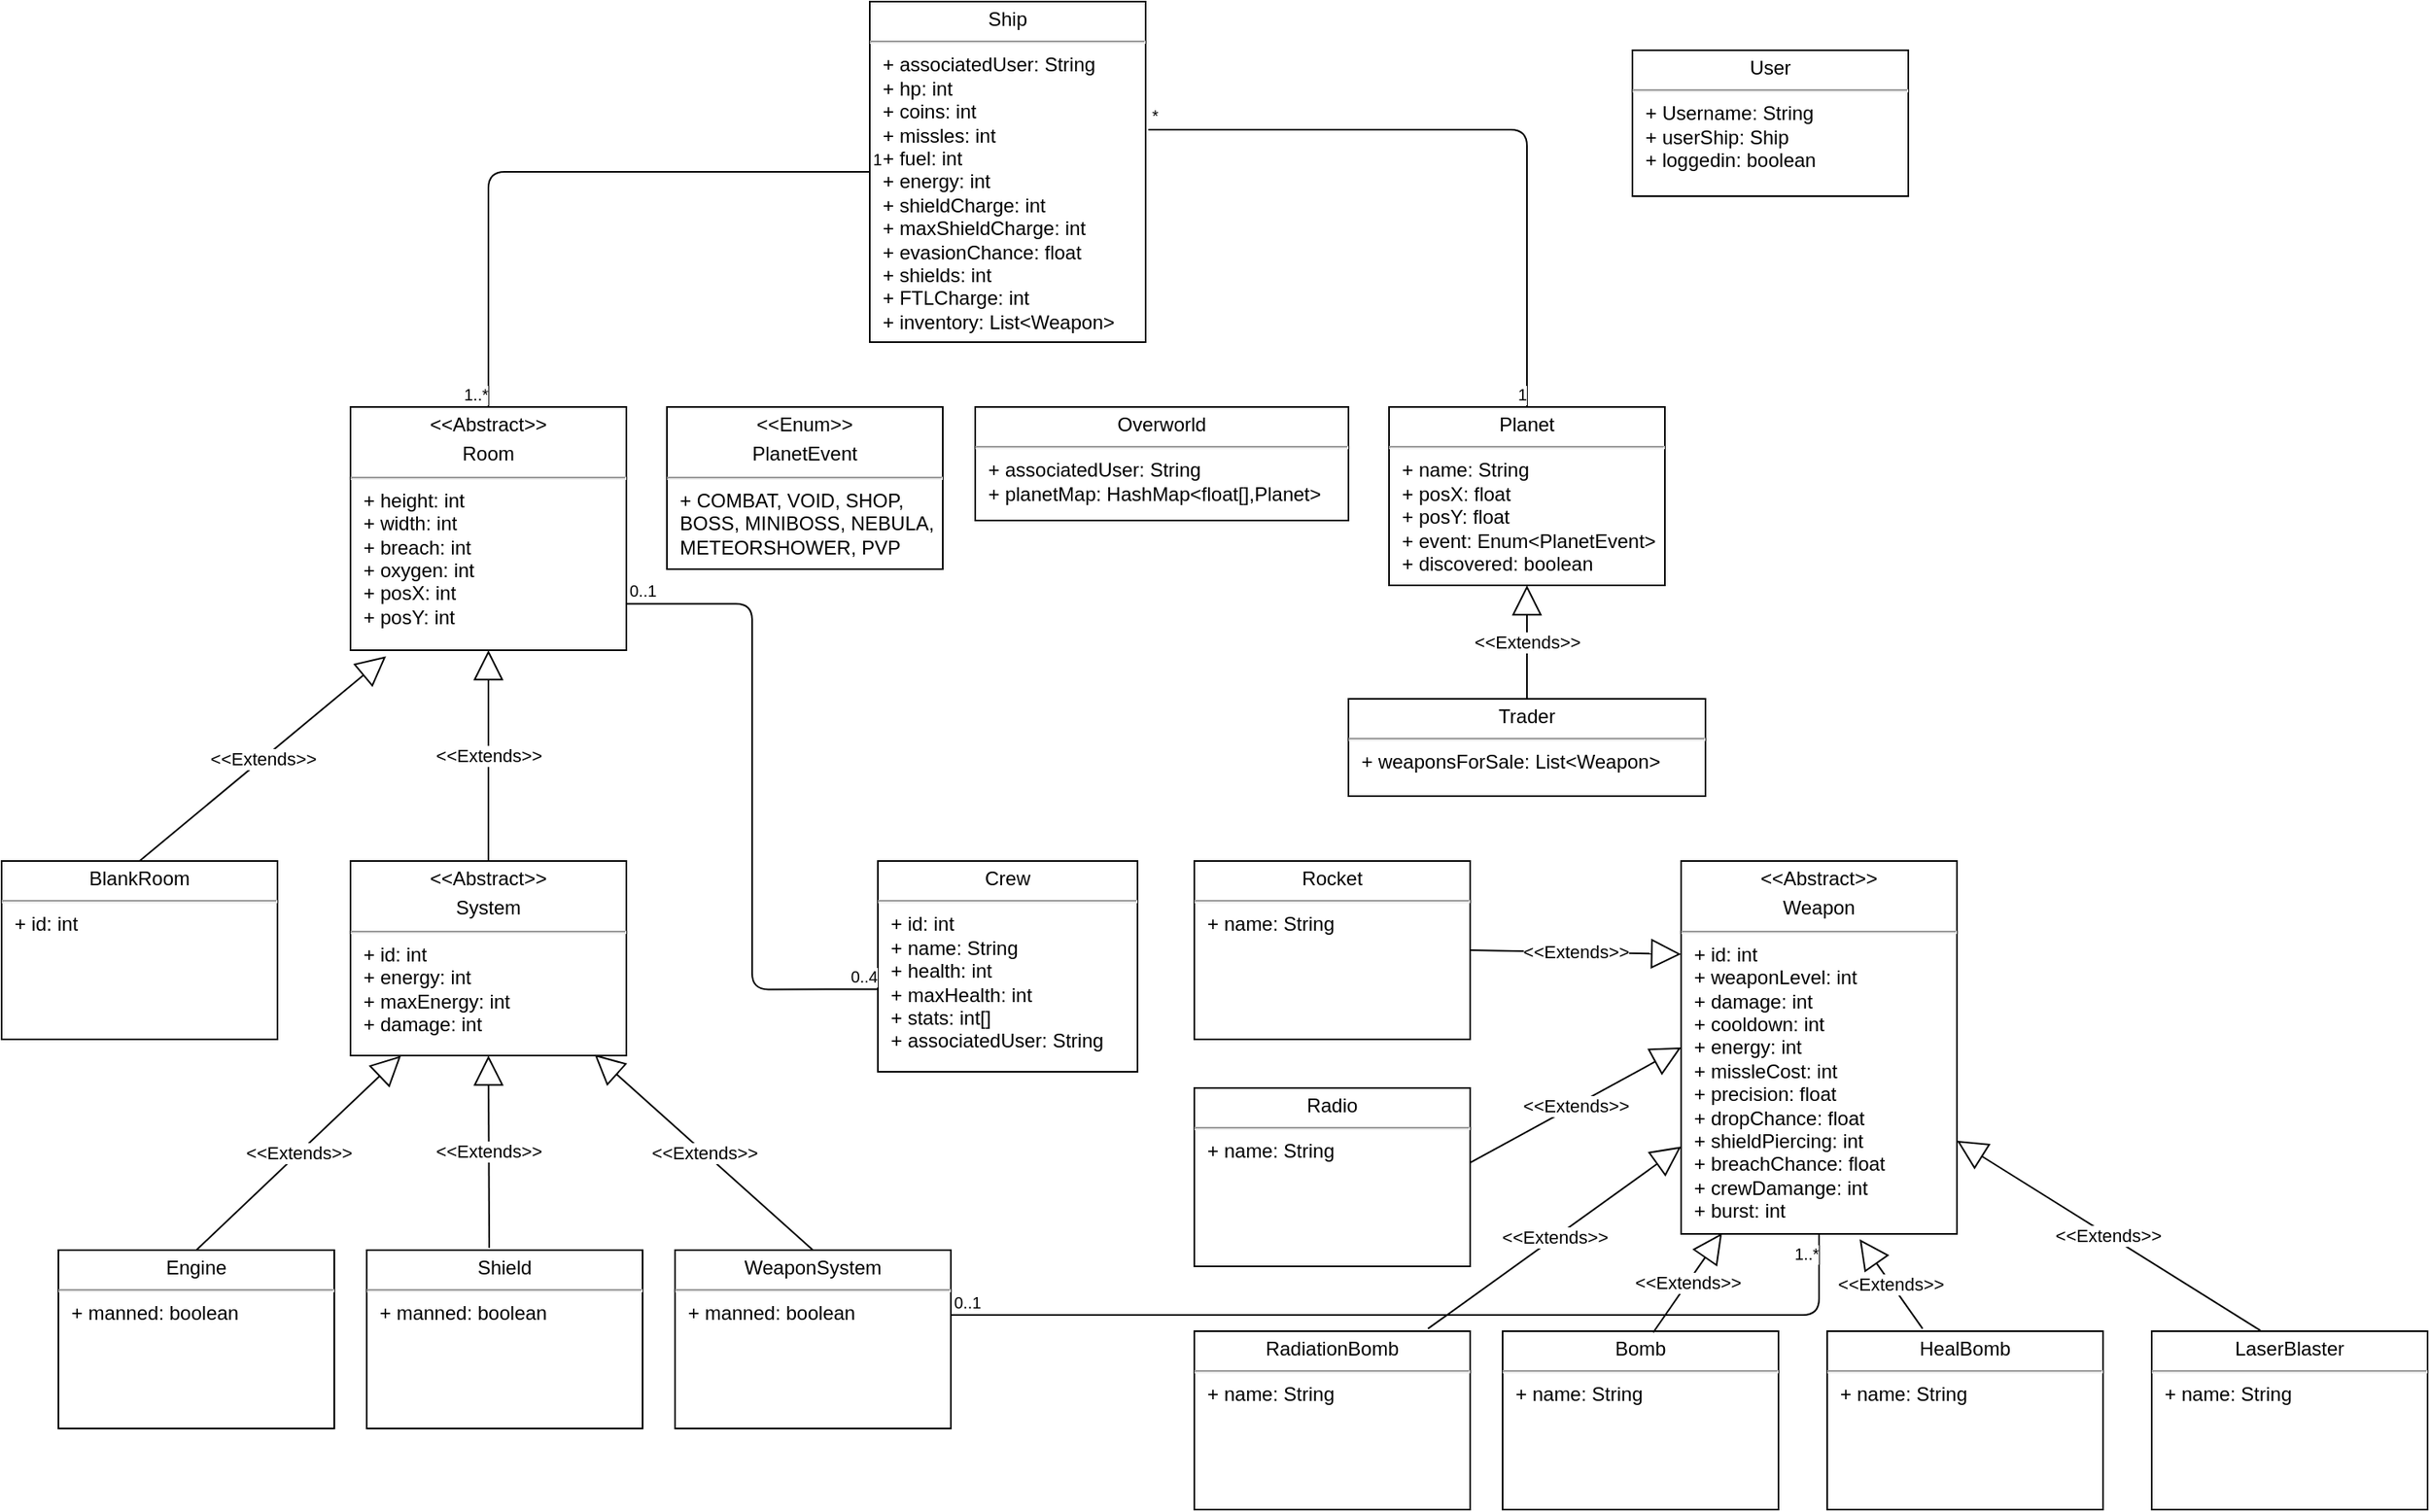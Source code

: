 <mxfile version="13.1.7" type="device"><diagram id="eSud1R6gVXv-HQVYPhv1" name="Page-1"><mxGraphModel dx="2276" dy="3105" grid="1" gridSize="10" guides="1" tooltips="1" connect="1" arrows="1" fold="1" page="1" pageScale="1" pageWidth="850" pageHeight="1100" math="0" shadow="0"><root><mxCell id="0"/><mxCell id="1" parent="0"/><mxCell id="oPgvKqc4XDpMXUAeCxK1-8" value="&lt;p style=&quot;margin: 4px 0px 0px ; text-align: center&quot;&gt;Crew&lt;/p&gt;&lt;hr&gt;&lt;p style=&quot;margin: 0px ; margin-left: 8px&quot;&gt;+ id: int&lt;/p&gt;&lt;p style=&quot;margin: 0px ; margin-left: 8px&quot;&gt;+ name: String&lt;/p&gt;&lt;p style=&quot;margin: 0px ; margin-left: 8px&quot;&gt;+ health: int&lt;/p&gt;&lt;p style=&quot;margin: 0px ; margin-left: 8px&quot;&gt;+ maxHealth: int&lt;/p&gt;&lt;p style=&quot;margin: 0px ; margin-left: 8px&quot;&gt;+ stats: int[]&lt;/p&gt;&lt;p style=&quot;margin: 0px ; margin-left: 8px&quot;&gt;+ associatedUser: String&lt;/p&gt;" style="verticalAlign=top;align=left;overflow=fill;fontSize=12;fontFamily=Helvetica;html=1;" parent="1" vertex="1"><mxGeometry x="345" y="-810" width="160" height="130" as="geometry"/></mxCell><mxCell id="oPgvKqc4XDpMXUAeCxK1-9" value="&lt;p style=&quot;margin: 4px 0px 0px ; text-align: center&quot;&gt;Overworld&lt;/p&gt;&lt;hr&gt;&lt;p style=&quot;margin: 0px ; margin-left: 8px&quot;&gt;+ associatedUser: String&lt;/p&gt;&lt;p style=&quot;margin: 0px ; margin-left: 8px&quot;&gt;+ planetMap: HashMap&amp;lt;float[],Planet&amp;gt;&lt;/p&gt;" style="verticalAlign=top;align=left;overflow=fill;fontSize=12;fontFamily=Helvetica;html=1;" parent="1" vertex="1"><mxGeometry x="405" y="-1090" width="230" height="70" as="geometry"/></mxCell><mxCell id="oPgvKqc4XDpMXUAeCxK1-11" value="&lt;p style=&quot;margin: 4px 0px 0px ; text-align: center&quot;&gt;Planet&lt;/p&gt;&lt;hr&gt;&lt;p style=&quot;margin: 0px ; margin-left: 8px&quot;&gt;+ name: String&lt;/p&gt;&lt;p style=&quot;margin: 0px ; margin-left: 8px&quot;&gt;+ posX: float&lt;/p&gt;&lt;p style=&quot;margin: 0px ; margin-left: 8px&quot;&gt;+ posY: float&lt;/p&gt;&lt;p style=&quot;margin: 0px ; margin-left: 8px&quot;&gt;+ event: Enum&amp;lt;PlanetEvent&amp;gt;&lt;/p&gt;&lt;p style=&quot;margin: 0px ; margin-left: 8px&quot;&gt;+ discovered: boolean&lt;/p&gt;&lt;p style=&quot;margin: 0px ; margin-left: 8px&quot;&gt;&lt;br&gt;&lt;/p&gt;" style="verticalAlign=top;align=left;overflow=fill;fontSize=12;fontFamily=Helvetica;html=1;" parent="1" vertex="1"><mxGeometry x="660" y="-1090" width="170" height="110" as="geometry"/></mxCell><mxCell id="oPgvKqc4XDpMXUAeCxK1-12" value="&lt;p style=&quot;margin: 4px 0px 0px ; text-align: center&quot;&gt;&amp;lt;&amp;lt;Enum&amp;gt;&amp;gt;&lt;/p&gt;&lt;p style=&quot;margin: 4px 0px 0px ; text-align: center&quot;&gt;PlanetEvent&lt;/p&gt;&lt;hr&gt;&lt;p style=&quot;margin: 0px ; margin-left: 8px&quot;&gt;+ COMBAT, VOID, SHOP,&lt;/p&gt;&lt;p style=&quot;margin: 0px ; margin-left: 8px&quot;&gt;BOSS, MINIBOSS, NEBULA,&lt;/p&gt;&lt;p style=&quot;margin: 0px ; margin-left: 8px&quot;&gt;METEORSHOWER, PVP&lt;/p&gt;" style="verticalAlign=top;align=left;overflow=fill;fontSize=12;fontFamily=Helvetica;html=1;" parent="1" vertex="1"><mxGeometry x="215" y="-1090" width="170" height="100" as="geometry"/></mxCell><mxCell id="oPgvKqc4XDpMXUAeCxK1-13" value="&lt;p style=&quot;margin: 4px 0px 0px ; text-align: center&quot;&gt;Trader&lt;/p&gt;&lt;hr&gt;&lt;p style=&quot;margin: 0px ; margin-left: 8px&quot;&gt;+ weaponsForSale: List&amp;lt;Weapon&amp;gt;&lt;/p&gt;&lt;p style=&quot;margin: 0px ; margin-left: 8px&quot;&gt;&lt;br&gt;&lt;/p&gt;" style="verticalAlign=top;align=left;overflow=fill;fontSize=12;fontFamily=Helvetica;html=1;" parent="1" vertex="1"><mxGeometry x="635" y="-910" width="220" height="60" as="geometry"/></mxCell><mxCell id="oPgvKqc4XDpMXUAeCxK1-14" value="&amp;lt;&amp;lt;Extends&amp;gt;&amp;gt;" style="endArrow=block;endSize=16;endFill=0;html=1;exitX=0.5;exitY=0;exitDx=0;exitDy=0;" parent="1" source="oPgvKqc4XDpMXUAeCxK1-13" target="oPgvKqc4XDpMXUAeCxK1-11" edge="1"><mxGeometry width="160" relative="1" as="geometry"><mxPoint x="160" as="sourcePoint"/><mxPoint x="320" as="targetPoint"/></mxGeometry></mxCell><mxCell id="oPgvKqc4XDpMXUAeCxK1-16" value="&lt;p style=&quot;margin: 4px 0px 0px ; text-align: center&quot;&gt;Engine&lt;/p&gt;&lt;hr&gt;&lt;p style=&quot;margin: 0px ; margin-left: 8px&quot;&gt;+ manned: boolean&lt;/p&gt;&lt;p style=&quot;margin: 0px ; margin-left: 8px&quot;&gt;&lt;br&gt;&lt;/p&gt;" style="verticalAlign=top;align=left;overflow=fill;fontSize=12;fontFamily=Helvetica;html=1;" parent="1" vertex="1"><mxGeometry x="-160" y="-570" width="170" height="110" as="geometry"/></mxCell><mxCell id="oPgvKqc4XDpMXUAeCxK1-17" value="&lt;p style=&quot;margin: 4px 0px 0px ; text-align: center&quot;&gt;Shield&lt;/p&gt;&lt;hr&gt;&lt;p style=&quot;margin: 0px ; margin-left: 8px&quot;&gt;+ manned: boolean&lt;/p&gt;&lt;p style=&quot;margin: 0px ; margin-left: 8px&quot;&gt;&lt;br&gt;&lt;/p&gt;" style="verticalAlign=top;align=left;overflow=fill;fontSize=12;fontFamily=Helvetica;html=1;" parent="1" vertex="1"><mxGeometry x="30" y="-570" width="170" height="110" as="geometry"/></mxCell><mxCell id="oPgvKqc4XDpMXUAeCxK1-18" value="&lt;p style=&quot;margin: 4px 0px 0px ; text-align: center&quot;&gt;WeaponSystem&lt;/p&gt;&lt;hr&gt;&lt;p style=&quot;margin: 0px ; margin-left: 8px&quot;&gt;+ manned: boolean&lt;/p&gt;&lt;p style=&quot;margin: 0px ; margin-left: 8px&quot;&gt;&lt;br&gt;&lt;/p&gt;" style="verticalAlign=top;align=left;overflow=fill;fontSize=12;fontFamily=Helvetica;html=1;" parent="1" vertex="1"><mxGeometry x="220" y="-570" width="170" height="110" as="geometry"/></mxCell><mxCell id="oPgvKqc4XDpMXUAeCxK1-19" value="&lt;p style=&quot;margin: 4px 0px 0px ; text-align: center&quot;&gt;&amp;lt;&amp;lt;Abstract&amp;gt;&amp;gt;&lt;/p&gt;&lt;p style=&quot;margin: 4px 0px 0px ; text-align: center&quot;&gt;System&lt;/p&gt;&lt;hr&gt;&lt;p style=&quot;margin: 0px ; margin-left: 8px&quot;&gt;+ id: int&lt;/p&gt;&lt;p style=&quot;margin: 0px ; margin-left: 8px&quot;&gt;+ energy: int&lt;/p&gt;&lt;p style=&quot;margin: 0px ; margin-left: 8px&quot;&gt;+ maxEnergy: int&lt;/p&gt;&lt;p style=&quot;margin: 0px ; margin-left: 8px&quot;&gt;+ damage: int&lt;/p&gt;&lt;p style=&quot;margin: 0px ; margin-left: 8px&quot;&gt;&lt;br&gt;&lt;/p&gt;" style="verticalAlign=top;align=left;overflow=fill;fontSize=12;fontFamily=Helvetica;html=1;" parent="1" vertex="1"><mxGeometry x="20" y="-810" width="170" height="120" as="geometry"/></mxCell><mxCell id="oPgvKqc4XDpMXUAeCxK1-20" value="&amp;lt;&amp;lt;Extends&amp;gt;&amp;gt;" style="endArrow=block;endSize=16;endFill=0;html=1;exitX=0.444;exitY=-0.012;exitDx=0;exitDy=0;exitPerimeter=0;entryX=0.5;entryY=1;entryDx=0;entryDy=0;" parent="1" source="oPgvKqc4XDpMXUAeCxK1-17" target="oPgvKqc4XDpMXUAeCxK1-19" edge="1"><mxGeometry width="160" relative="1" as="geometry"><mxPoint x="90" y="-640" as="sourcePoint"/><mxPoint x="250" y="-640" as="targetPoint"/></mxGeometry></mxCell><mxCell id="oPgvKqc4XDpMXUAeCxK1-21" value="&amp;lt;&amp;lt;Extends&amp;gt;&amp;gt;" style="endArrow=block;endSize=16;endFill=0;html=1;exitX=0.5;exitY=0;exitDx=0;exitDy=0;entryX=0.183;entryY=1.001;entryDx=0;entryDy=0;entryPerimeter=0;" parent="1" source="oPgvKqc4XDpMXUAeCxK1-16" target="oPgvKqc4XDpMXUAeCxK1-19" edge="1"><mxGeometry width="160" relative="1" as="geometry"><mxPoint x="-100" y="-630" as="sourcePoint"/><mxPoint x="60" y="-630" as="targetPoint"/></mxGeometry></mxCell><mxCell id="oPgvKqc4XDpMXUAeCxK1-22" value="&amp;lt;&amp;lt;Extends&amp;gt;&amp;gt;" style="endArrow=block;endSize=16;endFill=0;html=1;exitX=0.5;exitY=0;exitDx=0;exitDy=0;entryX=0.885;entryY=0.995;entryDx=0;entryDy=0;entryPerimeter=0;" parent="1" source="oPgvKqc4XDpMXUAeCxK1-18" target="oPgvKqc4XDpMXUAeCxK1-19" edge="1"><mxGeometry width="160" relative="1" as="geometry"><mxPoint x="300" y="-660" as="sourcePoint"/><mxPoint x="460" y="-660" as="targetPoint"/></mxGeometry></mxCell><mxCell id="oPgvKqc4XDpMXUAeCxK1-23" value="&lt;p style=&quot;margin: 4px 0px 0px ; text-align: center&quot;&gt;&amp;lt;&amp;lt;Abstract&amp;gt;&amp;gt;&lt;/p&gt;&lt;p style=&quot;margin: 4px 0px 0px ; text-align: center&quot;&gt;Room&lt;/p&gt;&lt;hr&gt;&lt;p style=&quot;margin: 0px ; margin-left: 8px&quot;&gt;+ height: int&lt;/p&gt;&lt;p style=&quot;margin: 0px ; margin-left: 8px&quot;&gt;+ width: int&lt;/p&gt;&lt;p style=&quot;margin: 0px ; margin-left: 8px&quot;&gt;+ breach: int&lt;/p&gt;&lt;p style=&quot;margin: 0px ; margin-left: 8px&quot;&gt;+ oxygen: int&lt;/p&gt;&lt;p style=&quot;margin: 0px ; margin-left: 8px&quot;&gt;+ posX: int&lt;/p&gt;&lt;p style=&quot;margin: 0px ; margin-left: 8px&quot;&gt;+ posY: int&lt;/p&gt;" style="verticalAlign=top;align=left;overflow=fill;fontSize=12;fontFamily=Helvetica;html=1;" parent="1" vertex="1"><mxGeometry x="20" y="-1090" width="170" height="150" as="geometry"/></mxCell><mxCell id="oPgvKqc4XDpMXUAeCxK1-24" value="&amp;lt;&amp;lt;Extends&amp;gt;&amp;gt;" style="endArrow=block;endSize=16;endFill=0;html=1;exitX=0.5;exitY=0;exitDx=0;exitDy=0;entryX=0.5;entryY=1;entryDx=0;entryDy=0;" parent="1" source="oPgvKqc4XDpMXUAeCxK1-19" target="oPgvKqc4XDpMXUAeCxK1-23" edge="1"><mxGeometry width="160" relative="1" as="geometry"><mxPoint x="150" y="-880" as="sourcePoint"/><mxPoint x="310" y="-880" as="targetPoint"/></mxGeometry></mxCell><mxCell id="oPgvKqc4XDpMXUAeCxK1-25" value="&lt;p style=&quot;margin: 4px 0px 0px ; text-align: center&quot;&gt;BlankRoom&lt;/p&gt;&lt;hr&gt;&lt;p style=&quot;margin: 0px ; margin-left: 8px&quot;&gt;+ id: int&lt;/p&gt;&lt;p style=&quot;margin: 0px ; margin-left: 8px&quot;&gt;&lt;br&gt;&lt;/p&gt;" style="verticalAlign=top;align=left;overflow=fill;fontSize=12;fontFamily=Helvetica;html=1;" parent="1" vertex="1"><mxGeometry x="-195" y="-810" width="170" height="110" as="geometry"/></mxCell><mxCell id="oPgvKqc4XDpMXUAeCxK1-26" value="&amp;lt;&amp;lt;Extends&amp;gt;&amp;gt;" style="endArrow=block;endSize=16;endFill=0;html=1;entryX=0.129;entryY=1.025;entryDx=0;entryDy=0;entryPerimeter=0;exitX=0.5;exitY=0;exitDx=0;exitDy=0;" parent="1" source="oPgvKqc4XDpMXUAeCxK1-25" target="oPgvKqc4XDpMXUAeCxK1-23" edge="1"><mxGeometry width="160" relative="1" as="geometry"><mxPoint x="-210" y="-890" as="sourcePoint"/><mxPoint x="-50" y="-890" as="targetPoint"/></mxGeometry></mxCell><mxCell id="oPgvKqc4XDpMXUAeCxK1-27" value="" style="endArrow=none;html=1;edgeStyle=orthogonalEdgeStyle;entryX=0;entryY=0.609;entryDx=0;entryDy=0;entryPerimeter=0;exitX=1.002;exitY=0.809;exitDx=0;exitDy=0;exitPerimeter=0;" parent="1" source="oPgvKqc4XDpMXUAeCxK1-23" target="oPgvKqc4XDpMXUAeCxK1-8" edge="1"><mxGeometry relative="1" as="geometry"><mxPoint x="190" y="-720" as="sourcePoint"/><mxPoint x="350" y="-720" as="targetPoint"/></mxGeometry></mxCell><mxCell id="oPgvKqc4XDpMXUAeCxK1-28" value="0..1" style="resizable=0;html=1;align=left;verticalAlign=bottom;labelBackgroundColor=#ffffff;fontSize=10;" parent="oPgvKqc4XDpMXUAeCxK1-27" connectable="0" vertex="1"><mxGeometry x="-1" relative="1" as="geometry"/></mxCell><mxCell id="oPgvKqc4XDpMXUAeCxK1-29" value="0..4" style="resizable=0;html=1;align=right;verticalAlign=bottom;labelBackgroundColor=#ffffff;fontSize=10;" parent="oPgvKqc4XDpMXUAeCxK1-27" connectable="0" vertex="1"><mxGeometry x="1" relative="1" as="geometry"/></mxCell><mxCell id="oPgvKqc4XDpMXUAeCxK1-30" value="&lt;p style=&quot;margin: 4px 0px 0px ; text-align: center&quot;&gt;&amp;lt;&amp;lt;Abstract&amp;gt;&amp;gt;&lt;/p&gt;&lt;p style=&quot;margin: 4px 0px 0px ; text-align: center&quot;&gt;Weapon&lt;/p&gt;&lt;hr&gt;&lt;p style=&quot;margin: 0px ; margin-left: 8px&quot;&gt;+ id: int&lt;/p&gt;&lt;p style=&quot;margin: 0px ; margin-left: 8px&quot;&gt;+ weaponLevel: int&lt;/p&gt;&lt;p style=&quot;margin: 0px ; margin-left: 8px&quot;&gt;+ damage: int&lt;/p&gt;&lt;p style=&quot;margin: 0px ; margin-left: 8px&quot;&gt;+ cooldown: int&lt;/p&gt;&lt;p style=&quot;margin: 0px ; margin-left: 8px&quot;&gt;+ energy: int&lt;/p&gt;&lt;p style=&quot;margin: 0px ; margin-left: 8px&quot;&gt;+ missleCost: int&lt;/p&gt;&lt;p style=&quot;margin: 0px ; margin-left: 8px&quot;&gt;+ precision: float&lt;/p&gt;&lt;p style=&quot;margin: 0px ; margin-left: 8px&quot;&gt;+ dropChance: float&lt;/p&gt;&lt;p style=&quot;margin: 0px ; margin-left: 8px&quot;&gt;+ shieldPiercing: int&lt;/p&gt;&lt;p style=&quot;margin: 0px ; margin-left: 8px&quot;&gt;+ breachChance: float&lt;/p&gt;&lt;p style=&quot;margin: 0px ; margin-left: 8px&quot;&gt;+ crewDamange: int&lt;/p&gt;&lt;p style=&quot;margin: 0px ; margin-left: 8px&quot;&gt;+ burst: int&lt;/p&gt;" style="verticalAlign=top;align=left;overflow=fill;fontSize=12;fontFamily=Helvetica;html=1;" parent="1" vertex="1"><mxGeometry x="840" y="-810" width="170" height="230" as="geometry"/></mxCell><mxCell id="oPgvKqc4XDpMXUAeCxK1-31" value="&lt;p style=&quot;margin: 4px 0px 0px ; text-align: center&quot;&gt;Bomb&lt;/p&gt;&lt;hr&gt;&lt;p style=&quot;margin: 0px ; margin-left: 8px&quot;&gt;+ name: String&lt;/p&gt;&lt;p style=&quot;margin: 0px ; margin-left: 8px&quot;&gt;&lt;br&gt;&lt;/p&gt;" style="verticalAlign=top;align=left;overflow=fill;fontSize=12;fontFamily=Helvetica;html=1;" parent="1" vertex="1"><mxGeometry x="730" y="-520" width="170" height="110" as="geometry"/></mxCell><mxCell id="oPgvKqc4XDpMXUAeCxK1-32" value="&lt;p style=&quot;margin: 4px 0px 0px ; text-align: center&quot;&gt;HealBomb&lt;/p&gt;&lt;hr&gt;&lt;p style=&quot;margin: 0px ; margin-left: 8px&quot;&gt;+ name: String&lt;/p&gt;&lt;p style=&quot;margin: 0px ; margin-left: 8px&quot;&gt;&lt;br&gt;&lt;/p&gt;" style="verticalAlign=top;align=left;overflow=fill;fontSize=12;fontFamily=Helvetica;html=1;" parent="1" vertex="1"><mxGeometry x="930" y="-520" width="170" height="110" as="geometry"/></mxCell><mxCell id="oPgvKqc4XDpMXUAeCxK1-33" value="&lt;p style=&quot;margin: 4px 0px 0px ; text-align: center&quot;&gt;LaserBlaster&lt;/p&gt;&lt;hr&gt;&lt;p style=&quot;margin: 0px ; margin-left: 8px&quot;&gt;+ name: String&lt;/p&gt;&lt;p style=&quot;margin: 0px ; margin-left: 8px&quot;&gt;&lt;br&gt;&lt;/p&gt;" style="verticalAlign=top;align=left;overflow=fill;fontSize=12;fontFamily=Helvetica;html=1;" parent="1" vertex="1"><mxGeometry x="1130" y="-520" width="170" height="110" as="geometry"/></mxCell><mxCell id="oPgvKqc4XDpMXUAeCxK1-34" value="&lt;p style=&quot;margin: 4px 0px 0px ; text-align: center&quot;&gt;RadiationBomb&lt;/p&gt;&lt;hr&gt;&lt;p style=&quot;margin: 0px ; margin-left: 8px&quot;&gt;+ name: String&lt;/p&gt;&lt;p style=&quot;margin: 0px ; margin-left: 8px&quot;&gt;&lt;br&gt;&lt;/p&gt;" style="verticalAlign=top;align=left;overflow=fill;fontSize=12;fontFamily=Helvetica;html=1;" parent="1" vertex="1"><mxGeometry x="540" y="-520" width="170" height="110" as="geometry"/></mxCell><mxCell id="oPgvKqc4XDpMXUAeCxK1-35" value="&lt;p style=&quot;margin: 4px 0px 0px ; text-align: center&quot;&gt;Radio&lt;/p&gt;&lt;hr&gt;&lt;p style=&quot;margin: 0px ; margin-left: 8px&quot;&gt;+ name: String&lt;/p&gt;&lt;p style=&quot;margin: 0px ; margin-left: 8px&quot;&gt;&lt;br&gt;&lt;/p&gt;" style="verticalAlign=top;align=left;overflow=fill;fontSize=12;fontFamily=Helvetica;html=1;" parent="1" vertex="1"><mxGeometry x="540" y="-670" width="170" height="110" as="geometry"/></mxCell><mxCell id="oPgvKqc4XDpMXUAeCxK1-36" value="&lt;p style=&quot;margin: 4px 0px 0px ; text-align: center&quot;&gt;Rocket&lt;/p&gt;&lt;hr&gt;&lt;p style=&quot;margin: 0px ; margin-left: 8px&quot;&gt;+ name: String&lt;/p&gt;&lt;p style=&quot;margin: 0px ; margin-left: 8px&quot;&gt;&lt;br&gt;&lt;/p&gt;" style="verticalAlign=top;align=left;overflow=fill;fontSize=12;fontFamily=Helvetica;html=1;" parent="1" vertex="1"><mxGeometry x="540" y="-810" width="170" height="110" as="geometry"/></mxCell><mxCell id="oPgvKqc4XDpMXUAeCxK1-37" value="&amp;lt;&amp;lt;Extends&amp;gt;&amp;gt;" style="endArrow=block;endSize=16;endFill=0;html=1;entryX=0;entryY=0.25;entryDx=0;entryDy=0;exitX=1;exitY=0.5;exitDx=0;exitDy=0;" parent="1" source="oPgvKqc4XDpMXUAeCxK1-36" target="oPgvKqc4XDpMXUAeCxK1-30" edge="1"><mxGeometry width="160" relative="1" as="geometry"><mxPoint x="739.03" y="-720" as="sourcePoint"/><mxPoint x="890.96" y="-846.25" as="targetPoint"/></mxGeometry></mxCell><mxCell id="oPgvKqc4XDpMXUAeCxK1-38" value="&amp;lt;&amp;lt;Extends&amp;gt;&amp;gt;" style="endArrow=block;endSize=16;endFill=0;html=1;entryX=0;entryY=0.5;entryDx=0;entryDy=0;exitX=1;exitY=0.419;exitDx=0;exitDy=0;exitPerimeter=0;" parent="1" source="oPgvKqc4XDpMXUAeCxK1-35" target="oPgvKqc4XDpMXUAeCxK1-30" edge="1"><mxGeometry width="160" relative="1" as="geometry"><mxPoint x="740.0" y="-642.5" as="sourcePoint"/><mxPoint x="870.0" y="-640" as="targetPoint"/></mxGeometry></mxCell><mxCell id="oPgvKqc4XDpMXUAeCxK1-39" value="&amp;lt;&amp;lt;Extends&amp;gt;&amp;gt;" style="endArrow=block;endSize=16;endFill=0;html=1;exitX=0.847;exitY=-0.014;exitDx=0;exitDy=0;exitPerimeter=0;" parent="1" source="oPgvKqc4XDpMXUAeCxK1-34" target="oPgvKqc4XDpMXUAeCxK1-30" edge="1"><mxGeometry width="160" relative="1" as="geometry"><mxPoint x="730.0" y="-735" as="sourcePoint"/><mxPoint x="920" y="-550" as="targetPoint"/></mxGeometry></mxCell><mxCell id="oPgvKqc4XDpMXUAeCxK1-40" value="&amp;lt;&amp;lt;Extends&amp;gt;&amp;gt;" style="endArrow=block;endSize=16;endFill=0;html=1;entryX=0.148;entryY=0.998;entryDx=0;entryDy=0;exitX=0.546;exitY=0.007;exitDx=0;exitDy=0;exitPerimeter=0;entryPerimeter=0;" parent="1" source="oPgvKqc4XDpMXUAeCxK1-31" target="oPgvKqc4XDpMXUAeCxK1-30" edge="1"><mxGeometry width="160" relative="1" as="geometry"><mxPoint x="740.0" y="-725" as="sourcePoint"/><mxPoint x="870.0" y="-722.5" as="targetPoint"/></mxGeometry></mxCell><mxCell id="oPgvKqc4XDpMXUAeCxK1-41" value="&amp;lt;&amp;lt;Extends&amp;gt;&amp;gt;" style="endArrow=block;endSize=16;endFill=0;html=1;entryX=0.647;entryY=1.014;entryDx=0;entryDy=0;exitX=0.346;exitY=-0.014;exitDx=0;exitDy=0;exitPerimeter=0;entryPerimeter=0;" parent="1" source="oPgvKqc4XDpMXUAeCxK1-32" target="oPgvKqc4XDpMXUAeCxK1-30" edge="1"><mxGeometry width="160" relative="1" as="geometry"><mxPoint x="750.0" y="-715" as="sourcePoint"/><mxPoint x="880.0" y="-712.5" as="targetPoint"/></mxGeometry></mxCell><mxCell id="oPgvKqc4XDpMXUAeCxK1-42" value="&amp;lt;&amp;lt;Extends&amp;gt;&amp;gt;" style="endArrow=block;endSize=16;endFill=0;html=1;entryX=1;entryY=0.75;entryDx=0;entryDy=0;exitX=0.394;exitY=-0.004;exitDx=0;exitDy=0;exitPerimeter=0;" parent="1" source="oPgvKqc4XDpMXUAeCxK1-33" target="oPgvKqc4XDpMXUAeCxK1-30" edge="1"><mxGeometry width="160" relative="1" as="geometry"><mxPoint x="760.0" y="-705" as="sourcePoint"/><mxPoint x="890.0" y="-702.5" as="targetPoint"/></mxGeometry></mxCell><mxCell id="oPgvKqc4XDpMXUAeCxK1-43" value="&lt;p style=&quot;margin: 4px 0px 0px ; text-align: center&quot;&gt;Ship&lt;/p&gt;&lt;hr&gt;&lt;p style=&quot;margin: 0px ; margin-left: 8px&quot;&gt;+ associatedUser: String&lt;/p&gt;&lt;p style=&quot;margin: 0px ; margin-left: 8px&quot;&gt;+ hp: int&lt;/p&gt;&lt;p style=&quot;margin: 0px ; margin-left: 8px&quot;&gt;+ coins: int&lt;/p&gt;&lt;p style=&quot;margin: 0px ; margin-left: 8px&quot;&gt;+ missles: int&lt;/p&gt;&lt;p style=&quot;margin: 0px ; margin-left: 8px&quot;&gt;+ fuel: int&lt;/p&gt;&lt;p style=&quot;margin: 0px ; margin-left: 8px&quot;&gt;+ energy: int&lt;/p&gt;&lt;p style=&quot;margin: 0px ; margin-left: 8px&quot;&gt;+ shieldCharge: int&lt;/p&gt;&lt;p style=&quot;margin: 0px ; margin-left: 8px&quot;&gt;+ maxShieldCharge: int&lt;/p&gt;&lt;p style=&quot;margin: 0px ; margin-left: 8px&quot;&gt;+ evasionChance: float&lt;/p&gt;&lt;p style=&quot;margin: 0px ; margin-left: 8px&quot;&gt;+ shields: int&lt;/p&gt;&lt;p style=&quot;margin: 0px ; margin-left: 8px&quot;&gt;+ FTLCharge: int&lt;/p&gt;&lt;p style=&quot;margin: 0px ; margin-left: 8px&quot;&gt;+ inventory: List&amp;lt;Weapon&amp;gt;&lt;/p&gt;&lt;p style=&quot;margin: 0px ; margin-left: 8px&quot;&gt;&lt;br&gt;&lt;/p&gt;" style="verticalAlign=top;align=left;overflow=fill;fontSize=12;fontFamily=Helvetica;html=1;" parent="1" vertex="1"><mxGeometry x="340" y="-1340" width="170" height="210" as="geometry"/></mxCell><mxCell id="oPgvKqc4XDpMXUAeCxK1-44" value="" style="endArrow=none;html=1;edgeStyle=orthogonalEdgeStyle;exitX=1.01;exitY=0.376;exitDx=0;exitDy=0;exitPerimeter=0;entryX=0.5;entryY=0;entryDx=0;entryDy=0;" parent="1" source="oPgvKqc4XDpMXUAeCxK1-43" target="oPgvKqc4XDpMXUAeCxK1-11" edge="1"><mxGeometry relative="1" as="geometry"><mxPoint x="690" y="-1380" as="sourcePoint"/><mxPoint x="850" y="-1380" as="targetPoint"/></mxGeometry></mxCell><mxCell id="oPgvKqc4XDpMXUAeCxK1-45" value="*" style="resizable=0;html=1;align=left;verticalAlign=bottom;labelBackgroundColor=#ffffff;fontSize=10;" parent="oPgvKqc4XDpMXUAeCxK1-44" connectable="0" vertex="1"><mxGeometry x="-1" relative="1" as="geometry"/></mxCell><mxCell id="oPgvKqc4XDpMXUAeCxK1-46" value="1" style="resizable=0;html=1;align=right;verticalAlign=bottom;labelBackgroundColor=#ffffff;fontSize=10;" parent="oPgvKqc4XDpMXUAeCxK1-44" connectable="0" vertex="1"><mxGeometry x="1" relative="1" as="geometry"/></mxCell><mxCell id="oPgvKqc4XDpMXUAeCxK1-47" value="" style="endArrow=none;html=1;edgeStyle=orthogonalEdgeStyle;exitX=1;exitY=0.364;exitDx=0;exitDy=0;entryX=0.5;entryY=1;entryDx=0;entryDy=0;exitPerimeter=0;" parent="1" source="oPgvKqc4XDpMXUAeCxK1-18" target="oPgvKqc4XDpMXUAeCxK1-30" edge="1"><mxGeometry relative="1" as="geometry"><mxPoint x="531.7" y="-1451.04" as="sourcePoint"/><mxPoint x="755.0" y="-1080" as="targetPoint"/><Array as="points"><mxPoint x="925" y="-530"/></Array></mxGeometry></mxCell><mxCell id="oPgvKqc4XDpMXUAeCxK1-48" value="0..1" style="resizable=0;html=1;align=left;verticalAlign=bottom;labelBackgroundColor=#ffffff;fontSize=10;" parent="oPgvKqc4XDpMXUAeCxK1-47" connectable="0" vertex="1"><mxGeometry x="-1" relative="1" as="geometry"/></mxCell><mxCell id="oPgvKqc4XDpMXUAeCxK1-49" value="1..*" style="resizable=0;html=1;align=right;verticalAlign=bottom;labelBackgroundColor=#ffffff;fontSize=10;" parent="oPgvKqc4XDpMXUAeCxK1-47" connectable="0" vertex="1"><mxGeometry x="1" relative="1" as="geometry"><mxPoint y="20.02" as="offset"/></mxGeometry></mxCell><mxCell id="oPgvKqc4XDpMXUAeCxK1-50" value="" style="endArrow=none;html=1;edgeStyle=orthogonalEdgeStyle;" parent="1" source="oPgvKqc4XDpMXUAeCxK1-43" target="oPgvKqc4XDpMXUAeCxK1-23" edge="1"><mxGeometry relative="1" as="geometry"><mxPoint x="-260.0" y="-1503.35" as="sourcePoint"/><mxPoint x="164.21" y="-810.0" as="targetPoint"/></mxGeometry></mxCell><mxCell id="oPgvKqc4XDpMXUAeCxK1-51" value="1" style="resizable=0;html=1;align=left;verticalAlign=bottom;labelBackgroundColor=#ffffff;fontSize=10;" parent="oPgvKqc4XDpMXUAeCxK1-50" connectable="0" vertex="1"><mxGeometry x="-1" relative="1" as="geometry"/></mxCell><mxCell id="oPgvKqc4XDpMXUAeCxK1-52" value="1..*" style="resizable=0;html=1;align=right;verticalAlign=bottom;labelBackgroundColor=#ffffff;fontSize=10;" parent="oPgvKqc4XDpMXUAeCxK1-50" connectable="0" vertex="1"><mxGeometry x="1" relative="1" as="geometry"/></mxCell><mxCell id="xsS-WDOEkV5UaWJEHYZL-1" value="&lt;p style=&quot;margin: 4px 0px 0px ; text-align: center&quot;&gt;User&lt;/p&gt;&lt;hr&gt;&lt;p style=&quot;margin: 0px ; margin-left: 8px&quot;&gt;+ Username: String&lt;/p&gt;&lt;p style=&quot;margin: 0px ; margin-left: 8px&quot;&gt;+ userShip: Ship&lt;/p&gt;&lt;p style=&quot;margin: 0px ; margin-left: 8px&quot;&gt;+ loggedin: boolean&lt;/p&gt;&lt;p style=&quot;margin: 0px ; margin-left: 8px&quot;&gt;&lt;br&gt;&lt;/p&gt;&lt;p style=&quot;margin: 0px ; margin-left: 8px&quot;&gt;&lt;br&gt;&lt;/p&gt;" style="verticalAlign=top;align=left;overflow=fill;fontSize=12;fontFamily=Helvetica;html=1;" vertex="1" parent="1"><mxGeometry x="810" y="-1310" width="170" height="90" as="geometry"/></mxCell></root></mxGraphModel></diagram></mxfile>